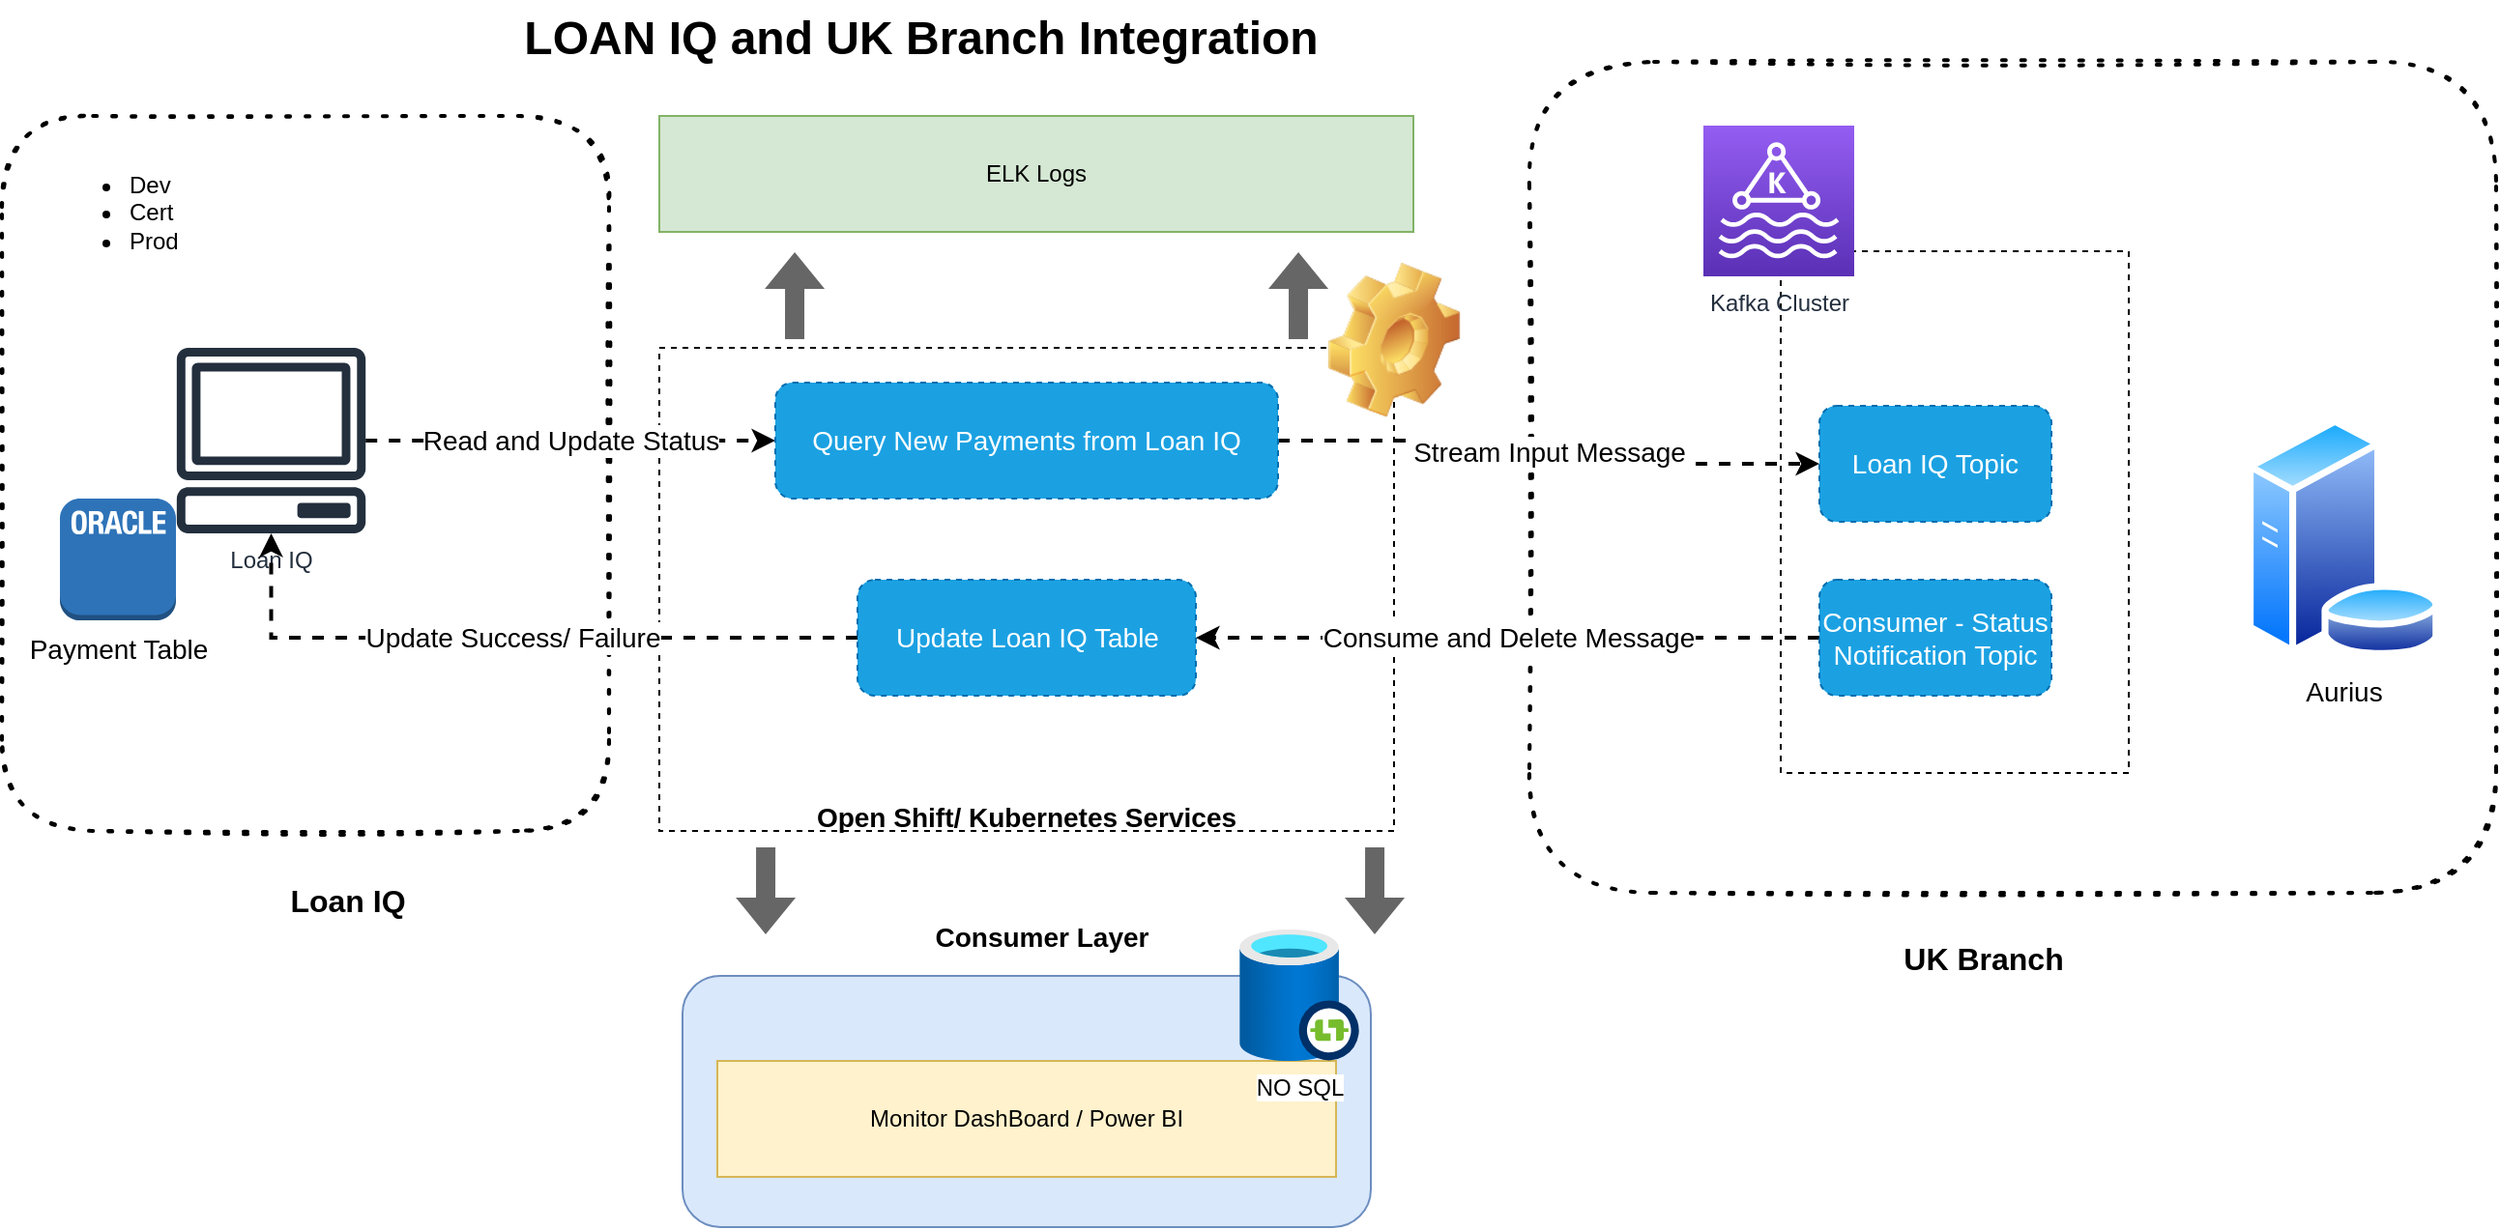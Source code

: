 <mxfile version="16.6.3" type="github">
  <diagram id="DG-5NgrOxhHIrOLOemOQ" name="Page-1">
    <mxGraphModel dx="1374" dy="762" grid="1" gridSize="10" guides="1" tooltips="1" connect="1" arrows="1" fold="1" page="1" pageScale="1" pageWidth="1400" pageHeight="850" math="0" shadow="0">
      <root>
        <mxCell id="0" />
        <mxCell id="1" parent="0" />
        <mxCell id="VCOzQ0IDnKiIIhDv4Ydc-34" value="" style="rounded=1;whiteSpace=wrap;html=1;dashed=1;fontSize=14;fontColor=#000000;strokeColor=#000000;fillColor=none;dashPattern=1 4;glass=1;sketch=1;perimeterSpacing=1;strokeWidth=2;" parent="1" vertex="1">
          <mxGeometry x="80" y="70" width="314" height="370" as="geometry" />
        </mxCell>
        <mxCell id="VCOzQ0IDnKiIIhDv4Ydc-44" value="" style="rounded=1;whiteSpace=wrap;html=1;dashed=1;fontSize=14;fontColor=#000000;strokeColor=#000000;fillColor=none;dashPattern=1 4;glass=1;sketch=1;perimeterSpacing=1;strokeWidth=2;" parent="1" vertex="1">
          <mxGeometry x="870" y="42" width="500" height="430" as="geometry" />
        </mxCell>
        <mxCell id="VCOzQ0IDnKiIIhDv4Ydc-28" value="" style="rounded=0;whiteSpace=wrap;html=1;fontSize=14;dashed=1;strokeColor=#000000;fillColor=none;" parent="1" vertex="1">
          <mxGeometry x="1000" y="140" width="180" height="270" as="geometry" />
        </mxCell>
        <mxCell id="VCOzQ0IDnKiIIhDv4Ydc-12" value="Payment Table" style="outlineConnect=0;dashed=0;verticalLabelPosition=bottom;verticalAlign=top;align=center;html=1;shape=mxgraph.aws3.oracle_db_instance_2;fillColor=#2E73B8;gradientColor=none;fontSize=14;" parent="1" vertex="1">
          <mxGeometry x="110" y="268" width="60" height="63" as="geometry" />
        </mxCell>
        <mxCell id="VCOzQ0IDnKiIIhDv4Ydc-13" value="" style="rounded=0;whiteSpace=wrap;html=1;fontSize=14;dashed=1;strokeColor=#000000;fillColor=none;" parent="1" vertex="1">
          <mxGeometry x="420" y="190" width="380" height="250" as="geometry" />
        </mxCell>
        <mxCell id="VCOzQ0IDnKiIIhDv4Ydc-4" value="" style="rounded=1;whiteSpace=wrap;html=1;fillColor=#dae8fc;strokeColor=#6c8ebf;" parent="1" vertex="1">
          <mxGeometry x="432" y="515" width="356" height="130" as="geometry" />
        </mxCell>
        <mxCell id="VCOzQ0IDnKiIIhDv4Ydc-1" value="Monitor DashBoard / Power BI" style="rounded=0;whiteSpace=wrap;html=1;fillColor=#fff2cc;strokeColor=#d6b656;" parent="1" vertex="1">
          <mxGeometry x="450" y="559" width="320" height="60" as="geometry" />
        </mxCell>
        <mxCell id="VCOzQ0IDnKiIIhDv4Ydc-2" value="ELK Logs" style="rounded=0;whiteSpace=wrap;html=1;fillColor=#d5e8d4;strokeColor=#82b366;" parent="1" vertex="1">
          <mxGeometry x="420" y="70" width="390" height="60" as="geometry" />
        </mxCell>
        <mxCell id="VCOzQ0IDnKiIIhDv4Ydc-5" value="&lt;b&gt;&lt;font style=&quot;font-size: 14px&quot;&gt;Consumer Layer&lt;/font&gt;&lt;/b&gt;" style="text;html=1;strokeColor=none;fillColor=none;align=center;verticalAlign=middle;whiteSpace=wrap;rounded=0;" parent="1" vertex="1">
          <mxGeometry x="537.5" y="475" width="160" height="40" as="geometry" />
        </mxCell>
        <mxCell id="VCOzQ0IDnKiIIhDv4Ydc-8" value="" style="image;html=1;image=img/lib/clip_art/general/Gear_128x128.png;fontSize=14;" parent="1" vertex="1">
          <mxGeometry x="760" y="146" width="80" height="80" as="geometry" />
        </mxCell>
        <mxCell id="TA7VxwOoy1QnsjrmRIHR-1" value="Read and Update Status" style="edgeStyle=orthogonalEdgeStyle;rounded=0;orthogonalLoop=1;jettySize=auto;html=1;dashed=1;fontSize=14;fontColor=#000000;strokeWidth=2;fillColor=#666666;" edge="1" parent="1" source="VCOzQ0IDnKiIIhDv4Ydc-11" target="VCOzQ0IDnKiIIhDv4Ydc-26">
          <mxGeometry relative="1" as="geometry" />
        </mxCell>
        <mxCell id="VCOzQ0IDnKiIIhDv4Ydc-11" value="Loan IQ" style="sketch=0;outlineConnect=0;fontColor=#232F3E;gradientColor=none;fillColor=#232F3D;strokeColor=none;dashed=0;verticalLabelPosition=bottom;verticalAlign=top;align=center;html=1;fontSize=12;fontStyle=0;aspect=fixed;pointerEvents=1;shape=mxgraph.aws4.client;" parent="1" vertex="1">
          <mxGeometry x="170" y="190" width="98.53" height="96" as="geometry" />
        </mxCell>
        <mxCell id="VCOzQ0IDnKiIIhDv4Ydc-14" style="edgeStyle=orthogonalEdgeStyle;rounded=0;orthogonalLoop=1;jettySize=auto;html=1;exitX=0.5;exitY=1;exitDx=0;exitDy=0;fontSize=14;" parent="1" source="VCOzQ0IDnKiIIhDv4Ydc-13" target="VCOzQ0IDnKiIIhDv4Ydc-13" edge="1">
          <mxGeometry relative="1" as="geometry" />
        </mxCell>
        <mxCell id="VCOzQ0IDnKiIIhDv4Ydc-21" value="&lt;b&gt;&lt;font&gt;Open Shift/ Kubernetes Services&lt;/font&gt;&lt;/b&gt;" style="text;html=1;strokeColor=none;fillColor=none;align=center;verticalAlign=middle;whiteSpace=wrap;rounded=0;dashed=1;fontSize=14;fontColor=#000000;" parent="1" vertex="1">
          <mxGeometry x="480" y="418" width="260" height="30" as="geometry" />
        </mxCell>
        <mxCell id="VCOzQ0IDnKiIIhDv4Ydc-24" value="Kafka Cluster" style="sketch=0;points=[[0,0,0],[0.25,0,0],[0.5,0,0],[0.75,0,0],[1,0,0],[0,1,0],[0.25,1,0],[0.5,1,0],[0.75,1,0],[1,1,0],[0,0.25,0],[0,0.5,0],[0,0.75,0],[1,0.25,0],[1,0.5,0],[1,0.75,0]];outlineConnect=0;fontColor=#232F3E;gradientColor=#945DF2;gradientDirection=north;fillColor=#5A30B5;strokeColor=#ffffff;dashed=0;verticalLabelPosition=bottom;verticalAlign=top;align=center;html=1;fontSize=12;fontStyle=0;aspect=fixed;shape=mxgraph.aws4.resourceIcon;resIcon=mxgraph.aws4.managed_streaming_for_kafka;" parent="1" vertex="1">
          <mxGeometry x="960" y="75" width="78" height="78" as="geometry" />
        </mxCell>
        <mxCell id="VCOzQ0IDnKiIIhDv4Ydc-43" value="Stream Input Message" style="edgeStyle=orthogonalEdgeStyle;rounded=0;orthogonalLoop=1;jettySize=auto;html=1;dashed=1;fontSize=14;fontColor=#000000;strokeWidth=2;fillColor=#666666;" parent="1" source="VCOzQ0IDnKiIIhDv4Ydc-26" target="VCOzQ0IDnKiIIhDv4Ydc-29" edge="1">
          <mxGeometry relative="1" as="geometry" />
        </mxCell>
        <mxCell id="VCOzQ0IDnKiIIhDv4Ydc-26" value="Query New Payments from Loan IQ" style="rounded=1;whiteSpace=wrap;html=1;dashed=1;fontSize=14;fontColor=#ffffff;strokeColor=#006EAF;fillColor=#1ba1e2;" parent="1" vertex="1">
          <mxGeometry x="480" y="208" width="260" height="60" as="geometry" />
        </mxCell>
        <mxCell id="TA7VxwOoy1QnsjrmRIHR-2" value="Update Success/ Failure" style="edgeStyle=orthogonalEdgeStyle;rounded=0;orthogonalLoop=1;jettySize=auto;html=1;dashed=1;fontSize=14;fontColor=#000000;strokeWidth=2;fillColor=#666666;" edge="1" parent="1" source="VCOzQ0IDnKiIIhDv4Ydc-27" target="VCOzQ0IDnKiIIhDv4Ydc-11">
          <mxGeometry relative="1" as="geometry" />
        </mxCell>
        <mxCell id="VCOzQ0IDnKiIIhDv4Ydc-27" value="Update Loan IQ Table" style="rounded=1;whiteSpace=wrap;html=1;dashed=1;fontSize=14;fontColor=#ffffff;strokeColor=#006EAF;fillColor=#1ba1e2;" parent="1" vertex="1">
          <mxGeometry x="522.5" y="310" width="175" height="60" as="geometry" />
        </mxCell>
        <mxCell id="VCOzQ0IDnKiIIhDv4Ydc-29" value="Loan IQ Topic" style="rounded=1;whiteSpace=wrap;html=1;dashed=1;fontSize=14;fontColor=#ffffff;strokeColor=#006EAF;fillColor=#1ba1e2;" parent="1" vertex="1">
          <mxGeometry x="1020" y="220" width="120" height="60" as="geometry" />
        </mxCell>
        <mxCell id="VCOzQ0IDnKiIIhDv4Ydc-42" value="Consume and Delete Message" style="edgeStyle=orthogonalEdgeStyle;rounded=0;orthogonalLoop=1;jettySize=auto;html=1;dashed=1;fontSize=14;fontColor=#000000;strokeWidth=2;fillColor=#666666;" parent="1" source="VCOzQ0IDnKiIIhDv4Ydc-30" target="VCOzQ0IDnKiIIhDv4Ydc-27" edge="1">
          <mxGeometry relative="1" as="geometry" />
        </mxCell>
        <mxCell id="VCOzQ0IDnKiIIhDv4Ydc-30" value="Consumer - Status Notification Topic" style="rounded=1;whiteSpace=wrap;html=1;dashed=1;fontSize=14;fontColor=#ffffff;strokeColor=#006EAF;fillColor=#1ba1e2;" parent="1" vertex="1">
          <mxGeometry x="1020" y="310" width="120" height="60" as="geometry" />
        </mxCell>
        <mxCell id="VCOzQ0IDnKiIIhDv4Ydc-32" value="Aurius" style="aspect=fixed;perimeter=ellipsePerimeter;html=1;align=center;shadow=0;dashed=0;spacingTop=3;image;image=img/lib/active_directory/database_server.svg;fontSize=14;fontColor=#000000;strokeColor=#000000;fillColor=none;" parent="1" vertex="1">
          <mxGeometry x="1240" y="226" width="101.68" height="124" as="geometry" />
        </mxCell>
        <mxCell id="VCOzQ0IDnKiIIhDv4Ydc-37" value="NO SQL" style="aspect=fixed;html=1;points=[];align=center;image;fontSize=12;image=img/lib/azure2/databases/SSIS_Lift_And_Shift_IR.svg;rounded=1;glass=1;dashed=1;dashPattern=1 4;sketch=1;fontColor=#000000;strokeColor=#000000;strokeWidth=2;fillColor=none;" parent="1" vertex="1">
          <mxGeometry x="720" y="491" width="62" height="68" as="geometry" />
        </mxCell>
        <mxCell id="VCOzQ0IDnKiIIhDv4Ydc-40" value="" style="endArrow=classic;html=1;rounded=0;fontSize=14;strokeColor=none;shape=flexArrow;fillColor=#666666;entryX=0.156;entryY=-0.067;entryDx=0;entryDy=0;entryPerimeter=0;" parent="1" edge="1">
          <mxGeometry width="50" height="50" relative="1" as="geometry">
            <mxPoint x="790.04" y="448" as="sourcePoint" />
            <mxPoint x="790" y="493.98" as="targetPoint" />
          </mxGeometry>
        </mxCell>
        <mxCell id="VCOzQ0IDnKiIIhDv4Ydc-41" value="" style="endArrow=classic;html=1;rounded=0;fontSize=14;strokeColor=none;shape=flexArrow;fillColor=#666666;entryX=0.156;entryY=-0.067;entryDx=0;entryDy=0;entryPerimeter=0;" parent="1" edge="1">
          <mxGeometry width="50" height="50" relative="1" as="geometry">
            <mxPoint x="475.04" y="448" as="sourcePoint" />
            <mxPoint x="475" y="493.98" as="targetPoint" />
          </mxGeometry>
        </mxCell>
        <mxCell id="VCOzQ0IDnKiIIhDv4Ydc-45" value="UK Branch" style="text;html=1;strokeColor=none;fillColor=none;align=center;verticalAlign=middle;whiteSpace=wrap;rounded=0;glass=1;dashed=1;dashPattern=1 4;sketch=1;fontSize=16;fontColor=#000000;fontStyle=1" parent="1" vertex="1">
          <mxGeometry x="1050" y="491" width="110" height="30" as="geometry" />
        </mxCell>
        <mxCell id="VCOzQ0IDnKiIIhDv4Ydc-47" value="Loan IQ" style="text;html=1;strokeColor=none;fillColor=none;align=center;verticalAlign=middle;whiteSpace=wrap;rounded=0;glass=1;dashed=1;dashPattern=1 4;sketch=1;fontSize=16;fontColor=#000000;fontStyle=1" parent="1" vertex="1">
          <mxGeometry x="204" y="461" width="110" height="30" as="geometry" />
        </mxCell>
        <mxCell id="y_HDMWCJWSB0qehqekKJ-5" value="LOAN IQ and UK Branch Integration" style="text;strokeColor=none;fillColor=none;html=1;fontSize=24;fontStyle=1;verticalAlign=middle;align=center;" parent="1" vertex="1">
          <mxGeometry x="290" y="10" width="530" height="40" as="geometry" />
        </mxCell>
        <mxCell id="TA7VxwOoy1QnsjrmRIHR-3" value="" style="endArrow=classic;html=1;rounded=0;fontSize=14;strokeColor=none;shape=flexArrow;fillColor=#666666;entryX=0.156;entryY=-0.067;entryDx=0;entryDy=0;entryPerimeter=0;" edge="1" parent="1">
          <mxGeometry width="50" height="50" relative="1" as="geometry">
            <mxPoint x="490" y="185.98" as="sourcePoint" />
            <mxPoint x="490.04" y="140.0" as="targetPoint" />
          </mxGeometry>
        </mxCell>
        <mxCell id="TA7VxwOoy1QnsjrmRIHR-4" value="" style="endArrow=classic;html=1;rounded=0;fontSize=14;strokeColor=none;shape=flexArrow;fillColor=#666666;entryX=0.156;entryY=-0.067;entryDx=0;entryDy=0;entryPerimeter=0;" edge="1" parent="1">
          <mxGeometry width="50" height="50" relative="1" as="geometry">
            <mxPoint x="750.5" y="185.98" as="sourcePoint" />
            <mxPoint x="750.54" y="140" as="targetPoint" />
          </mxGeometry>
        </mxCell>
        <mxCell id="TA7VxwOoy1QnsjrmRIHR-5" value="&lt;ul&gt;&lt;li&gt;Dev&lt;br&gt;&lt;/li&gt;&lt;li&gt;Cert&lt;/li&gt;&lt;li&gt;Prod&lt;/li&gt;&lt;/ul&gt;" style="text;strokeColor=none;fillColor=none;html=1;whiteSpace=wrap;verticalAlign=middle;overflow=hidden;" vertex="1" parent="1">
          <mxGeometry x="104" y="80" width="100" height="80" as="geometry" />
        </mxCell>
      </root>
    </mxGraphModel>
  </diagram>
</mxfile>
